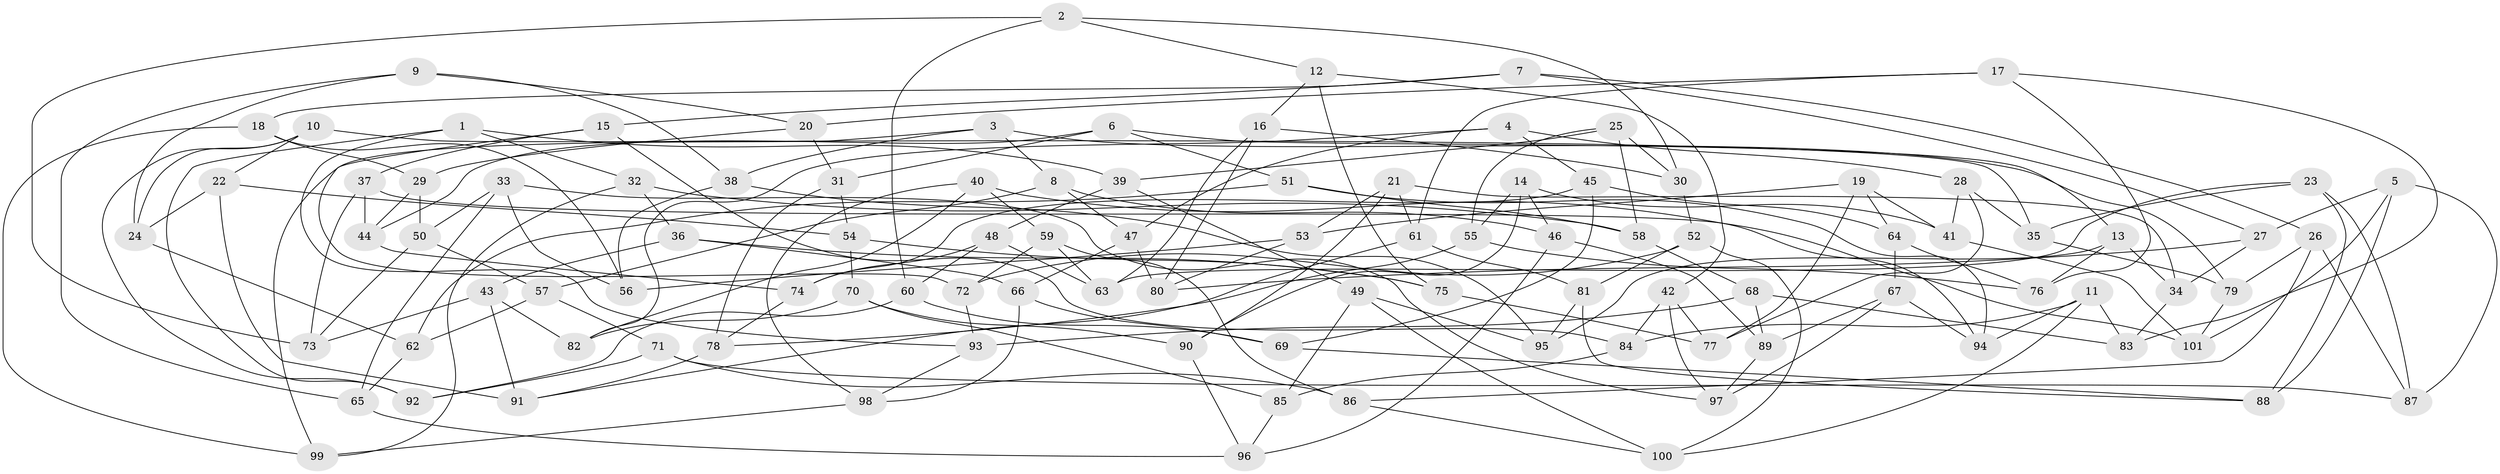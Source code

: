 // coarse degree distribution, {6: 0.6129032258064516, 4: 0.3548387096774194, 5: 0.016129032258064516, 3: 0.016129032258064516}
// Generated by graph-tools (version 1.1) at 2025/52/02/27/25 19:52:27]
// undirected, 101 vertices, 202 edges
graph export_dot {
graph [start="1"]
  node [color=gray90,style=filled];
  1;
  2;
  3;
  4;
  5;
  6;
  7;
  8;
  9;
  10;
  11;
  12;
  13;
  14;
  15;
  16;
  17;
  18;
  19;
  20;
  21;
  22;
  23;
  24;
  25;
  26;
  27;
  28;
  29;
  30;
  31;
  32;
  33;
  34;
  35;
  36;
  37;
  38;
  39;
  40;
  41;
  42;
  43;
  44;
  45;
  46;
  47;
  48;
  49;
  50;
  51;
  52;
  53;
  54;
  55;
  56;
  57;
  58;
  59;
  60;
  61;
  62;
  63;
  64;
  65;
  66;
  67;
  68;
  69;
  70;
  71;
  72;
  73;
  74;
  75;
  76;
  77;
  78;
  79;
  80;
  81;
  82;
  83;
  84;
  85;
  86;
  87;
  88;
  89;
  90;
  91;
  92;
  93;
  94;
  95;
  96;
  97;
  98;
  99;
  100;
  101;
  1 -- 92;
  1 -- 32;
  1 -- 93;
  1 -- 39;
  2 -- 12;
  2 -- 30;
  2 -- 73;
  2 -- 60;
  3 -- 8;
  3 -- 99;
  3 -- 38;
  3 -- 79;
  4 -- 28;
  4 -- 45;
  4 -- 47;
  4 -- 82;
  5 -- 27;
  5 -- 101;
  5 -- 88;
  5 -- 87;
  6 -- 44;
  6 -- 51;
  6 -- 31;
  6 -- 13;
  7 -- 15;
  7 -- 27;
  7 -- 18;
  7 -- 26;
  8 -- 46;
  8 -- 47;
  8 -- 57;
  9 -- 65;
  9 -- 24;
  9 -- 20;
  9 -- 38;
  10 -- 92;
  10 -- 22;
  10 -- 24;
  10 -- 35;
  11 -- 83;
  11 -- 84;
  11 -- 100;
  11 -- 94;
  12 -- 42;
  12 -- 75;
  12 -- 16;
  13 -- 95;
  13 -- 76;
  13 -- 34;
  14 -- 90;
  14 -- 46;
  14 -- 55;
  14 -- 41;
  15 -- 37;
  15 -- 84;
  15 -- 72;
  16 -- 30;
  16 -- 80;
  16 -- 63;
  17 -- 76;
  17 -- 83;
  17 -- 61;
  17 -- 20;
  18 -- 99;
  18 -- 56;
  18 -- 29;
  19 -- 64;
  19 -- 77;
  19 -- 53;
  19 -- 41;
  20 -- 29;
  20 -- 31;
  21 -- 90;
  21 -- 61;
  21 -- 53;
  21 -- 34;
  22 -- 91;
  22 -- 24;
  22 -- 54;
  23 -- 87;
  23 -- 63;
  23 -- 88;
  23 -- 35;
  24 -- 62;
  25 -- 39;
  25 -- 55;
  25 -- 58;
  25 -- 30;
  26 -- 86;
  26 -- 87;
  26 -- 79;
  27 -- 34;
  27 -- 80;
  28 -- 77;
  28 -- 35;
  28 -- 41;
  29 -- 44;
  29 -- 50;
  30 -- 52;
  31 -- 54;
  31 -- 78;
  32 -- 58;
  32 -- 99;
  32 -- 36;
  33 -- 56;
  33 -- 97;
  33 -- 50;
  33 -- 65;
  34 -- 83;
  35 -- 79;
  36 -- 43;
  36 -- 75;
  36 -- 66;
  37 -- 44;
  37 -- 73;
  37 -- 101;
  38 -- 56;
  38 -- 95;
  39 -- 48;
  39 -- 49;
  40 -- 98;
  40 -- 82;
  40 -- 94;
  40 -- 59;
  41 -- 101;
  42 -- 97;
  42 -- 77;
  42 -- 84;
  43 -- 82;
  43 -- 91;
  43 -- 73;
  44 -- 74;
  45 -- 64;
  45 -- 74;
  45 -- 69;
  46 -- 89;
  46 -- 96;
  47 -- 66;
  47 -- 80;
  48 -- 74;
  48 -- 63;
  48 -- 60;
  49 -- 85;
  49 -- 95;
  49 -- 100;
  50 -- 57;
  50 -- 73;
  51 -- 62;
  51 -- 94;
  51 -- 58;
  52 -- 100;
  52 -- 81;
  52 -- 72;
  53 -- 80;
  53 -- 56;
  54 -- 70;
  54 -- 75;
  55 -- 76;
  55 -- 78;
  57 -- 62;
  57 -- 71;
  58 -- 68;
  59 -- 72;
  59 -- 86;
  59 -- 63;
  60 -- 92;
  60 -- 69;
  61 -- 81;
  61 -- 91;
  62 -- 65;
  64 -- 76;
  64 -- 67;
  65 -- 96;
  66 -- 69;
  66 -- 98;
  67 -- 89;
  67 -- 97;
  67 -- 94;
  68 -- 83;
  68 -- 93;
  68 -- 89;
  69 -- 88;
  70 -- 82;
  70 -- 85;
  70 -- 90;
  71 -- 87;
  71 -- 86;
  71 -- 92;
  72 -- 93;
  74 -- 78;
  75 -- 77;
  78 -- 91;
  79 -- 101;
  81 -- 95;
  81 -- 88;
  84 -- 85;
  85 -- 96;
  86 -- 100;
  89 -- 97;
  90 -- 96;
  93 -- 98;
  98 -- 99;
}
